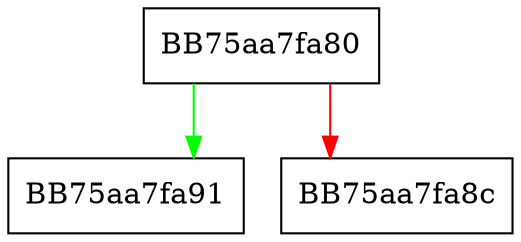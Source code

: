 digraph return_swap_space {
  node [shape="box"];
  graph [splines=ortho];
  BB75aa7fa80 -> BB75aa7fa91 [color="green"];
  BB75aa7fa80 -> BB75aa7fa8c [color="red"];
}